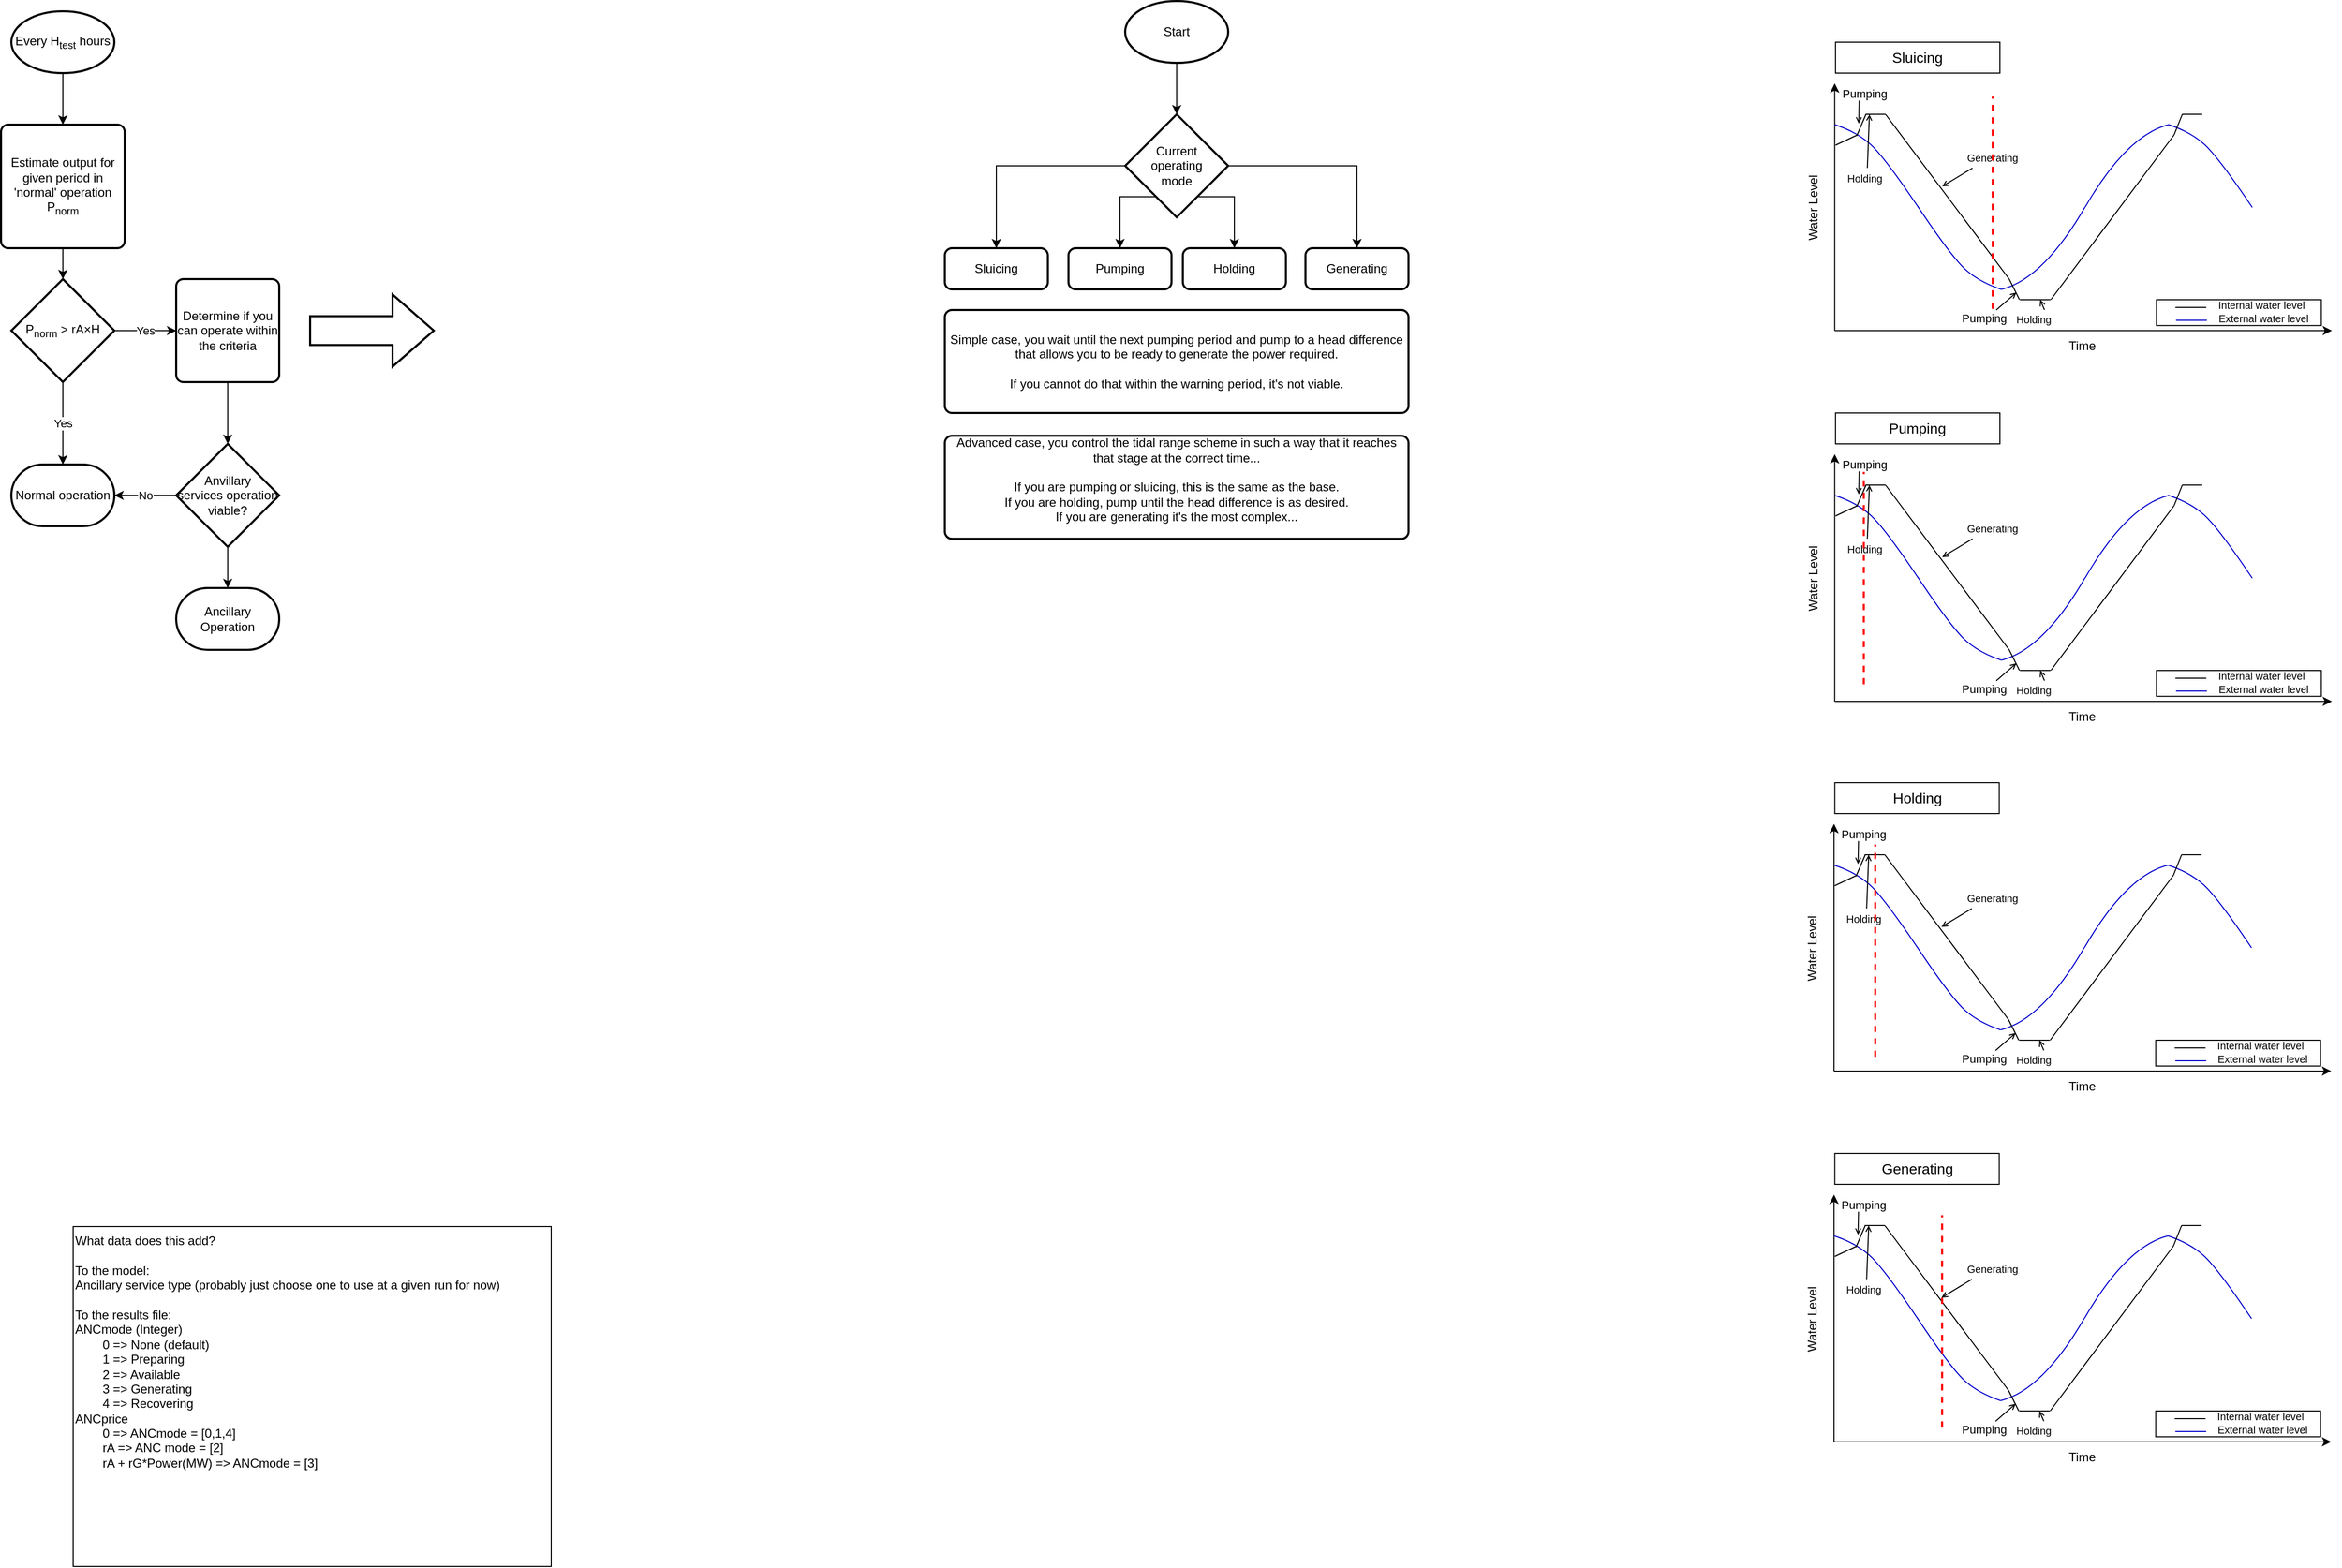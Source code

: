 <mxfile version="15.9.1" type="device"><diagram id="C5RBs43oDa-KdzZeNtuy" name="Page-1"><mxGraphModel dx="632" dy="328" grid="1" gridSize="10" guides="1" tooltips="1" connect="1" arrows="1" fold="1" page="1" pageScale="1" pageWidth="827" pageHeight="1169" math="0" shadow="0"><root><mxCell id="WIyWlLk6GJQsqaUBKTNV-0"/><mxCell id="WIyWlLk6GJQsqaUBKTNV-1" parent="WIyWlLk6GJQsqaUBKTNV-0"/><mxCell id="j1c3JG7DNNWvstoh7G47-3" style="edgeStyle=orthogonalEdgeStyle;rounded=0;orthogonalLoop=1;jettySize=auto;html=1;entryX=0.5;entryY=0;entryDx=0;entryDy=0;" edge="1" parent="WIyWlLk6GJQsqaUBKTNV-1" source="j1c3JG7DNNWvstoh7G47-1" target="j1c3JG7DNNWvstoh7G47-2"><mxGeometry relative="1" as="geometry"/></mxCell><mxCell id="j1c3JG7DNNWvstoh7G47-1" value="Every H&lt;sub&gt;test&lt;/sub&gt; hours" style="strokeWidth=2;html=1;shape=mxgraph.flowchart.start_1;whiteSpace=wrap;" vertex="1" parent="WIyWlLk6GJQsqaUBKTNV-1"><mxGeometry x="110" y="50" width="100" height="60" as="geometry"/></mxCell><mxCell id="j1c3JG7DNNWvstoh7G47-11" value="" style="edgeStyle=orthogonalEdgeStyle;rounded=0;orthogonalLoop=1;jettySize=auto;html=1;" edge="1" parent="WIyWlLk6GJQsqaUBKTNV-1" source="j1c3JG7DNNWvstoh7G47-2" target="j1c3JG7DNNWvstoh7G47-10"><mxGeometry relative="1" as="geometry"/></mxCell><mxCell id="j1c3JG7DNNWvstoh7G47-2" value="&lt;div&gt;Estimate output for given period in 'normal' operation&lt;/div&gt;&lt;div&gt;P&lt;sub&gt;norm&lt;/sub&gt;&lt;br&gt;&lt;/div&gt;" style="rounded=1;whiteSpace=wrap;html=1;absoluteArcSize=1;arcSize=14;strokeWidth=2;" vertex="1" parent="WIyWlLk6GJQsqaUBKTNV-1"><mxGeometry x="100" y="160" width="120" height="120" as="geometry"/></mxCell><mxCell id="j1c3JG7DNNWvstoh7G47-13" value="&lt;div&gt;Yes&lt;/div&gt;" style="edgeStyle=orthogonalEdgeStyle;rounded=0;orthogonalLoop=1;jettySize=auto;html=1;" edge="1" parent="WIyWlLk6GJQsqaUBKTNV-1" source="j1c3JG7DNNWvstoh7G47-10" target="j1c3JG7DNNWvstoh7G47-12"><mxGeometry relative="1" as="geometry"/></mxCell><mxCell id="j1c3JG7DNNWvstoh7G47-15" value="Yes" style="edgeStyle=orthogonalEdgeStyle;rounded=0;orthogonalLoop=1;jettySize=auto;html=1;entryX=0;entryY=0.5;entryDx=0;entryDy=0;" edge="1" parent="WIyWlLk6GJQsqaUBKTNV-1" source="j1c3JG7DNNWvstoh7G47-10" target="j1c3JG7DNNWvstoh7G47-16"><mxGeometry relative="1" as="geometry"><mxPoint x="280" y="360" as="targetPoint"/></mxGeometry></mxCell><mxCell id="j1c3JG7DNNWvstoh7G47-10" value="P&lt;sub&gt;norm&lt;/sub&gt; &amp;gt; rA×H" style="strokeWidth=2;html=1;shape=mxgraph.flowchart.decision;whiteSpace=wrap;" vertex="1" parent="WIyWlLk6GJQsqaUBKTNV-1"><mxGeometry x="110" y="310" width="100" height="100" as="geometry"/></mxCell><mxCell id="j1c3JG7DNNWvstoh7G47-12" value="Normal operation" style="strokeWidth=2;html=1;shape=mxgraph.flowchart.terminator;whiteSpace=wrap;" vertex="1" parent="WIyWlLk6GJQsqaUBKTNV-1"><mxGeometry x="110" y="490" width="100" height="60" as="geometry"/></mxCell><mxCell id="j1c3JG7DNNWvstoh7G47-18" style="edgeStyle=orthogonalEdgeStyle;rounded=0;orthogonalLoop=1;jettySize=auto;html=1;" edge="1" parent="WIyWlLk6GJQsqaUBKTNV-1" source="j1c3JG7DNNWvstoh7G47-16" target="j1c3JG7DNNWvstoh7G47-17"><mxGeometry relative="1" as="geometry"/></mxCell><mxCell id="j1c3JG7DNNWvstoh7G47-16" value="Determine if you can operate within the criteria" style="rounded=1;whiteSpace=wrap;html=1;absoluteArcSize=1;arcSize=14;strokeWidth=2;" vertex="1" parent="WIyWlLk6GJQsqaUBKTNV-1"><mxGeometry x="270" y="310" width="100" height="100" as="geometry"/></mxCell><mxCell id="j1c3JG7DNNWvstoh7G47-19" value="No" style="edgeStyle=orthogonalEdgeStyle;rounded=0;orthogonalLoop=1;jettySize=auto;html=1;entryX=1;entryY=0.5;entryDx=0;entryDy=0;entryPerimeter=0;" edge="1" parent="WIyWlLk6GJQsqaUBKTNV-1" source="j1c3JG7DNNWvstoh7G47-17" target="j1c3JG7DNNWvstoh7G47-12"><mxGeometry relative="1" as="geometry"/></mxCell><mxCell id="j1c3JG7DNNWvstoh7G47-21" style="edgeStyle=orthogonalEdgeStyle;rounded=0;orthogonalLoop=1;jettySize=auto;html=1;entryX=0.5;entryY=0;entryDx=0;entryDy=0;entryPerimeter=0;" edge="1" parent="WIyWlLk6GJQsqaUBKTNV-1" source="j1c3JG7DNNWvstoh7G47-17" target="j1c3JG7DNNWvstoh7G47-20"><mxGeometry relative="1" as="geometry"/></mxCell><mxCell id="j1c3JG7DNNWvstoh7G47-17" value="&lt;div&gt;Anvillary&lt;/div&gt;&lt;div&gt;services operation&lt;/div&gt;&lt;div&gt;viable?&lt;/div&gt;" style="strokeWidth=2;html=1;shape=mxgraph.flowchart.decision;whiteSpace=wrap;" vertex="1" parent="WIyWlLk6GJQsqaUBKTNV-1"><mxGeometry x="270" y="470" width="100" height="100" as="geometry"/></mxCell><mxCell id="j1c3JG7DNNWvstoh7G47-20" value="Ancillary Operation" style="strokeWidth=2;html=1;shape=mxgraph.flowchart.terminator;whiteSpace=wrap;" vertex="1" parent="WIyWlLk6GJQsqaUBKTNV-1"><mxGeometry x="270" y="610" width="100" height="60" as="geometry"/></mxCell><mxCell id="j1c3JG7DNNWvstoh7G47-23" value="" style="verticalLabelPosition=bottom;verticalAlign=top;html=1;strokeWidth=2;shape=mxgraph.arrows2.arrow;dy=0.6;dx=40;notch=0;rotation=0;" vertex="1" parent="WIyWlLk6GJQsqaUBKTNV-1"><mxGeometry x="400" y="325" width="120" height="70" as="geometry"/></mxCell><mxCell id="j1c3JG7DNNWvstoh7G47-26" style="edgeStyle=orthogonalEdgeStyle;rounded=0;orthogonalLoop=1;jettySize=auto;html=1;entryX=0.5;entryY=0;entryDx=0;entryDy=0;entryPerimeter=0;" edge="1" parent="WIyWlLk6GJQsqaUBKTNV-1" source="j1c3JG7DNNWvstoh7G47-24" target="j1c3JG7DNNWvstoh7G47-25"><mxGeometry relative="1" as="geometry"/></mxCell><mxCell id="j1c3JG7DNNWvstoh7G47-24" value="Start" style="strokeWidth=2;html=1;shape=mxgraph.flowchart.start_1;whiteSpace=wrap;" vertex="1" parent="WIyWlLk6GJQsqaUBKTNV-1"><mxGeometry x="1191" y="40" width="100" height="60" as="geometry"/></mxCell><mxCell id="j1c3JG7DNNWvstoh7G47-31" style="edgeStyle=orthogonalEdgeStyle;rounded=0;orthogonalLoop=1;jettySize=auto;html=1;entryX=0.5;entryY=0;entryDx=0;entryDy=0;" edge="1" parent="WIyWlLk6GJQsqaUBKTNV-1" source="j1c3JG7DNNWvstoh7G47-25" target="j1c3JG7DNNWvstoh7G47-30"><mxGeometry relative="1" as="geometry"/></mxCell><mxCell id="j1c3JG7DNNWvstoh7G47-32" style="edgeStyle=orthogonalEdgeStyle;rounded=0;orthogonalLoop=1;jettySize=auto;html=1;entryX=0.5;entryY=0;entryDx=0;entryDy=0;" edge="1" parent="WIyWlLk6GJQsqaUBKTNV-1" source="j1c3JG7DNNWvstoh7G47-25" target="j1c3JG7DNNWvstoh7G47-28"><mxGeometry relative="1" as="geometry"/></mxCell><mxCell id="j1c3JG7DNNWvstoh7G47-33" style="edgeStyle=orthogonalEdgeStyle;rounded=0;orthogonalLoop=1;jettySize=auto;html=1;exitX=0.297;exitY=0.8;exitDx=0;exitDy=0;exitPerimeter=0;" edge="1" parent="WIyWlLk6GJQsqaUBKTNV-1" source="j1c3JG7DNNWvstoh7G47-25" target="j1c3JG7DNNWvstoh7G47-27"><mxGeometry relative="1" as="geometry"><Array as="points"><mxPoint x="1186" y="230"/></Array></mxGeometry></mxCell><mxCell id="j1c3JG7DNNWvstoh7G47-34" style="edgeStyle=orthogonalEdgeStyle;rounded=0;orthogonalLoop=1;jettySize=auto;html=1;entryX=0.5;entryY=0;entryDx=0;entryDy=0;exitX=0.7;exitY=0.81;exitDx=0;exitDy=0;exitPerimeter=0;" edge="1" parent="WIyWlLk6GJQsqaUBKTNV-1" source="j1c3JG7DNNWvstoh7G47-25" target="j1c3JG7DNNWvstoh7G47-29"><mxGeometry relative="1" as="geometry"><Array as="points"><mxPoint x="1261" y="230"/><mxPoint x="1297" y="230"/></Array></mxGeometry></mxCell><mxCell id="j1c3JG7DNNWvstoh7G47-25" value="&lt;div&gt;Current&lt;/div&gt;&lt;div&gt;operating&lt;/div&gt;&lt;div&gt;mode&lt;/div&gt;" style="strokeWidth=2;html=1;shape=mxgraph.flowchart.decision;whiteSpace=wrap;" vertex="1" parent="WIyWlLk6GJQsqaUBKTNV-1"><mxGeometry x="1191" y="150" width="100" height="100" as="geometry"/></mxCell><mxCell id="j1c3JG7DNNWvstoh7G47-27" value="Pumping" style="rounded=1;whiteSpace=wrap;html=1;absoluteArcSize=1;arcSize=14;strokeWidth=2;" vertex="1" parent="WIyWlLk6GJQsqaUBKTNV-1"><mxGeometry x="1136" y="280" width="100" height="40" as="geometry"/></mxCell><mxCell id="j1c3JG7DNNWvstoh7G47-28" value="Sluicing" style="rounded=1;whiteSpace=wrap;html=1;absoluteArcSize=1;arcSize=14;strokeWidth=2;" vertex="1" parent="WIyWlLk6GJQsqaUBKTNV-1"><mxGeometry x="1016" y="280" width="100" height="40" as="geometry"/></mxCell><mxCell id="j1c3JG7DNNWvstoh7G47-29" value="Holding" style="rounded=1;whiteSpace=wrap;html=1;absoluteArcSize=1;arcSize=14;strokeWidth=2;" vertex="1" parent="WIyWlLk6GJQsqaUBKTNV-1"><mxGeometry x="1247" y="280" width="100" height="40" as="geometry"/></mxCell><mxCell id="j1c3JG7DNNWvstoh7G47-30" value="Generating" style="rounded=1;whiteSpace=wrap;html=1;absoluteArcSize=1;arcSize=14;strokeWidth=2;" vertex="1" parent="WIyWlLk6GJQsqaUBKTNV-1"><mxGeometry x="1366" y="280" width="100" height="40" as="geometry"/></mxCell><mxCell id="j1c3JG7DNNWvstoh7G47-35" value="&lt;div&gt;Simple case, you wait until the next pumping period and pump to a head difference that allows you to be ready to generate the power required.&lt;/div&gt;&lt;div&gt;&lt;br&gt;&lt;/div&gt;&lt;div&gt;If you cannot do that within the warning period, it's not viable.&lt;br&gt;&lt;/div&gt;" style="rounded=1;whiteSpace=wrap;html=1;absoluteArcSize=1;arcSize=14;strokeWidth=2;" vertex="1" parent="WIyWlLk6GJQsqaUBKTNV-1"><mxGeometry x="1016" y="340" width="450" height="100" as="geometry"/></mxCell><mxCell id="j1c3JG7DNNWvstoh7G47-36" value="" style="endArrow=classic;html=1;" edge="1" parent="WIyWlLk6GJQsqaUBKTNV-1"><mxGeometry width="50" height="50" relative="1" as="geometry"><mxPoint x="1879.662" y="360" as="sourcePoint"/><mxPoint x="2362.205" y="360" as="targetPoint"/></mxGeometry></mxCell><mxCell id="j1c3JG7DNNWvstoh7G47-37" value="" style="endArrow=classic;html=1;" edge="1" parent="WIyWlLk6GJQsqaUBKTNV-1"><mxGeometry width="50" height="50" relative="1" as="geometry"><mxPoint x="1879.662" y="360" as="sourcePoint"/><mxPoint x="1879.662" y="120" as="targetPoint"/></mxGeometry></mxCell><mxCell id="j1c3JG7DNNWvstoh7G47-38" value="Time" style="text;html=1;strokeColor=none;fillColor=none;align=center;verticalAlign=middle;whiteSpace=wrap;rounded=0;" vertex="1" parent="WIyWlLk6GJQsqaUBKTNV-1"><mxGeometry x="2093.422" y="365" width="54.141" height="20" as="geometry"/></mxCell><mxCell id="j1c3JG7DNNWvstoh7G47-39" value="" style="endArrow=none;html=1;curved=1;strokeColor=#0000CC;" edge="1" parent="WIyWlLk6GJQsqaUBKTNV-1"><mxGeometry width="50" height="50" relative="1" as="geometry"><mxPoint x="2122.769" y="240" as="sourcePoint"/><mxPoint x="2203.981" y="160" as="targetPoint"/><Array as="points"><mxPoint x="2163.375" y="170"/></Array></mxGeometry></mxCell><mxCell id="j1c3JG7DNNWvstoh7G47-40" value="" style="endArrow=none;html=1;curved=1;strokeColor=#0000CC;" edge="1" parent="WIyWlLk6GJQsqaUBKTNV-1"><mxGeometry width="50" height="50" relative="1" as="geometry"><mxPoint x="2122.619" y="240" as="sourcePoint"/><mxPoint x="2041.407" y="320" as="targetPoint"/><Array as="points"><mxPoint x="2082.013" y="310"/></Array></mxGeometry></mxCell><mxCell id="j1c3JG7DNNWvstoh7G47-41" value="" style="endArrow=none;html=1;curved=1;strokeColor=#0000CC;" edge="1" parent="WIyWlLk6GJQsqaUBKTNV-1"><mxGeometry width="50" height="50" relative="1" as="geometry"><mxPoint x="2041.407" y="320" as="sourcePoint"/><mxPoint x="1960.195" y="239.333" as="targetPoint"/><Array as="points"><mxPoint x="2021.104" y="313.333"/><mxPoint x="1994.033" y="290"/></Array></mxGeometry></mxCell><mxCell id="j1c3JG7DNNWvstoh7G47-42" value="" style="endArrow=none;html=1;curved=1;strokeColor=#0000CC;" edge="1" parent="WIyWlLk6GJQsqaUBKTNV-1"><mxGeometry width="50" height="50" relative="1" as="geometry"><mxPoint x="1879.659" y="160" as="sourcePoint"/><mxPoint x="1960.871" y="240.381" as="targetPoint"/><Array as="points"><mxPoint x="1899.962" y="166.667"/><mxPoint x="1927.033" y="190"/></Array></mxGeometry></mxCell><mxCell id="j1c3JG7DNNWvstoh7G47-43" value="" style="endArrow=none;html=1;curved=1;strokeColor=#0000CC;" edge="1" parent="WIyWlLk6GJQsqaUBKTNV-1"><mxGeometry width="50" height="50" relative="1" as="geometry"><mxPoint x="2203.679" y="160" as="sourcePoint"/><mxPoint x="2284.891" y="240.381" as="targetPoint"/><Array as="points"><mxPoint x="2223.982" y="166.667"/><mxPoint x="2251.053" y="190"/></Array></mxGeometry></mxCell><mxCell id="j1c3JG7DNNWvstoh7G47-53" value="" style="endArrow=none;html=1;labelBackgroundColor=#ffffff;strokeColor=#000000;strokeWidth=1;" edge="1" parent="WIyWlLk6GJQsqaUBKTNV-1"><mxGeometry width="50" height="50" relative="1" as="geometry"><mxPoint x="1880.425" y="180" as="sourcePoint"/><mxPoint x="1901.645" y="170" as="targetPoint"/></mxGeometry></mxCell><mxCell id="j1c3JG7DNNWvstoh7G47-62" value="Holding" style="text;html=1;strokeColor=none;fillColor=none;align=center;verticalAlign=middle;whiteSpace=wrap;rounded=0;labelBackgroundColor=none;fontSize=10;fontColor=#000000;" vertex="1" parent="WIyWlLk6GJQsqaUBKTNV-1"><mxGeometry x="1889.005" y="202.17" width="40" height="20" as="geometry"/></mxCell><mxCell id="j1c3JG7DNNWvstoh7G47-67" value="Holding" style="text;html=1;strokeColor=none;fillColor=none;align=center;verticalAlign=middle;whiteSpace=wrap;rounded=0;labelBackgroundColor=none;fontSize=10;fontColor=#000000;" vertex="1" parent="WIyWlLk6GJQsqaUBKTNV-1"><mxGeometry x="2053.425" y="338.82" width="40" height="20" as="geometry"/></mxCell><mxCell id="j1c3JG7DNNWvstoh7G47-83" value="Water Level" style="text;html=1;strokeColor=none;fillColor=none;align=center;verticalAlign=middle;whiteSpace=wrap;rounded=0;rotation=-90;" vertex="1" parent="WIyWlLk6GJQsqaUBKTNV-1"><mxGeometry x="1777.998" y="230.35" width="162.424" height="20" as="geometry"/></mxCell><mxCell id="j1c3JG7DNNWvstoh7G47-86" value="Sluicing" style="text;strokeColor=#000000;fillColor=none;align=center;verticalAlign=middle;rounded=0;labelBackgroundColor=none;fontSize=14;fontColor=#000000;labelBorderColor=none;spacing=7;whiteSpace=wrap;spacingRight=0;perimeterSpacing=5;" vertex="1" parent="WIyWlLk6GJQsqaUBKTNV-1"><mxGeometry x="1880.425" y="80" width="159.57" height="30" as="geometry"/></mxCell><mxCell id="j1c3JG7DNNWvstoh7G47-95" value="" style="endArrow=none;html=1;" edge="1" parent="WIyWlLk6GJQsqaUBKTNV-1"><mxGeometry width="50" height="50" relative="1" as="geometry"><mxPoint x="1901" y="171" as="sourcePoint"/><mxPoint x="1910" y="150" as="targetPoint"/></mxGeometry></mxCell><mxCell id="j1c3JG7DNNWvstoh7G47-96" value="" style="endArrow=none;html=1;" edge="1" parent="WIyWlLk6GJQsqaUBKTNV-1"><mxGeometry width="50" height="50" relative="1" as="geometry"><mxPoint x="1909.43" y="150" as="sourcePoint"/><mxPoint x="1929" y="150" as="targetPoint"/></mxGeometry></mxCell><mxCell id="j1c3JG7DNNWvstoh7G47-97" value="" style="endArrow=none;html=1;" edge="1" parent="WIyWlLk6GJQsqaUBKTNV-1"><mxGeometry width="50" height="50" relative="1" as="geometry"><mxPoint x="1929" y="150" as="sourcePoint"/><mxPoint x="2049" y="310" as="targetPoint"/></mxGeometry></mxCell><mxCell id="j1c3JG7DNNWvstoh7G47-100" value="" style="endArrow=none;html=1;" edge="1" parent="WIyWlLk6GJQsqaUBKTNV-1"><mxGeometry width="50" height="50" relative="1" as="geometry"><mxPoint x="2049" y="310" as="sourcePoint"/><mxPoint x="2059" y="330" as="targetPoint"/></mxGeometry></mxCell><mxCell id="j1c3JG7DNNWvstoh7G47-101" value="" style="endArrow=none;html=1;" edge="1" parent="WIyWlLk6GJQsqaUBKTNV-1"><mxGeometry width="50" height="50" relative="1" as="geometry"><mxPoint x="2059.43" y="330" as="sourcePoint"/><mxPoint x="2089" y="330" as="targetPoint"/></mxGeometry></mxCell><mxCell id="j1c3JG7DNNWvstoh7G47-102" style="rounded=0;jumpSize=1;orthogonalLoop=1;jettySize=auto;html=1;labelBackgroundColor=#ffffff;startArrow=none;startFill=0;endArrow=open;endFill=0;strokeColor=#000000;strokeWidth=1;fontSize=10;fontColor=#000000;verticalAlign=middle;startSize=3;endSize=4;exitX=0.746;exitY=0.053;exitDx=0;exitDy=0;exitPerimeter=0;" edge="1" parent="WIyWlLk6GJQsqaUBKTNV-1" source="j1c3JG7DNNWvstoh7G47-67"><mxGeometry relative="1" as="geometry"><mxPoint x="2079" y="330" as="targetPoint"/><mxPoint x="2079" y="339" as="sourcePoint"/></mxGeometry></mxCell><mxCell id="j1c3JG7DNNWvstoh7G47-103" value="" style="endArrow=none;html=1;" edge="1" parent="WIyWlLk6GJQsqaUBKTNV-1"><mxGeometry width="50" height="50" relative="1" as="geometry"><mxPoint x="2089.43" y="330" as="sourcePoint"/><mxPoint x="2209" y="170" as="targetPoint"/></mxGeometry></mxCell><mxCell id="j1c3JG7DNNWvstoh7G47-105" value="" style="endArrow=none;html=1;" edge="1" parent="WIyWlLk6GJQsqaUBKTNV-1"><mxGeometry width="50" height="50" relative="1" as="geometry"><mxPoint x="2209" y="170" as="sourcePoint"/><mxPoint x="2217" y="150" as="targetPoint"/></mxGeometry></mxCell><mxCell id="j1c3JG7DNNWvstoh7G47-106" style="rounded=0;jumpSize=1;orthogonalLoop=1;jettySize=auto;html=1;labelBackgroundColor=#ffffff;startArrow=none;startFill=0;endArrow=open;endFill=0;strokeColor=#000000;strokeWidth=1;fontSize=10;fontColor=#000000;verticalAlign=middle;startSize=3;endSize=4;exitX=0.558;exitY=-0.003;exitDx=0;exitDy=0;exitPerimeter=0;" edge="1" parent="WIyWlLk6GJQsqaUBKTNV-1" source="j1c3JG7DNNWvstoh7G47-62"><mxGeometry relative="1" as="geometry"><mxPoint x="1913.365" y="150" as="targetPoint"/><mxPoint x="1904.653" y="182.17" as="sourcePoint"/></mxGeometry></mxCell><mxCell id="j1c3JG7DNNWvstoh7G47-107" value="" style="endArrow=none;html=1;" edge="1" parent="WIyWlLk6GJQsqaUBKTNV-1"><mxGeometry width="50" height="50" relative="1" as="geometry"><mxPoint x="2216.83" y="150" as="sourcePoint"/><mxPoint x="2236.4" y="150" as="targetPoint"/></mxGeometry></mxCell><mxCell id="j1c3JG7DNNWvstoh7G47-108" value="Pumping" style="text;html=1;strokeColor=none;fillColor=none;align=center;verticalAlign=middle;whiteSpace=wrap;rounded=0;labelBackgroundColor=none;fontSize=11;" vertex="1" parent="WIyWlLk6GJQsqaUBKTNV-1"><mxGeometry x="1899" y="120" width="20" height="20" as="geometry"/></mxCell><mxCell id="j1c3JG7DNNWvstoh7G47-109" value="Pumping" style="text;html=1;strokeColor=none;fillColor=none;align=center;verticalAlign=middle;whiteSpace=wrap;rounded=0;labelBackgroundColor=none;fontSize=11;" vertex="1" parent="WIyWlLk6GJQsqaUBKTNV-1"><mxGeometry x="1985.425" y="337.98" width="80" height="20" as="geometry"/></mxCell><mxCell id="j1c3JG7DNNWvstoh7G47-110" style="rounded=0;jumpSize=1;orthogonalLoop=1;jettySize=auto;html=1;labelBackgroundColor=#ffffff;startArrow=none;startFill=0;endArrow=open;endFill=0;strokeColor=#000000;strokeWidth=1;fontSize=10;fontColor=#000000;verticalAlign=middle;startSize=3;endSize=4;exitX=0.638;exitY=0.101;exitDx=0;exitDy=0;exitPerimeter=0;" edge="1" parent="WIyWlLk6GJQsqaUBKTNV-1" source="j1c3JG7DNNWvstoh7G47-109"><mxGeometry relative="1" as="geometry"><mxPoint x="2056" y="323" as="targetPoint"/><mxPoint x="2036.433" y="331.82" as="sourcePoint"/></mxGeometry></mxCell><mxCell id="j1c3JG7DNNWvstoh7G47-111" style="rounded=0;jumpSize=1;orthogonalLoop=1;jettySize=auto;html=1;labelBackgroundColor=#ffffff;startArrow=none;startFill=0;endArrow=open;endFill=0;strokeColor=#000000;strokeWidth=1;fontSize=10;fontColor=#000000;verticalAlign=middle;startSize=3;endSize=4;" edge="1" parent="WIyWlLk6GJQsqaUBKTNV-1"><mxGeometry relative="1" as="geometry"><mxPoint x="1903" y="159" as="targetPoint"/><mxPoint x="1903.42" y="136.64" as="sourcePoint"/></mxGeometry></mxCell><mxCell id="j1c3JG7DNNWvstoh7G47-117" value="Generating" style="text;html=1;strokeColor=none;fillColor=none;align=center;verticalAlign=middle;whiteSpace=wrap;rounded=0;labelBackgroundColor=none;fontSize=10;fontColor=#000000;" vertex="1" parent="WIyWlLk6GJQsqaUBKTNV-1"><mxGeometry x="2013.425" y="182.17" width="40" height="20" as="geometry"/></mxCell><mxCell id="j1c3JG7DNNWvstoh7G47-119" style="rounded=0;jumpSize=1;orthogonalLoop=1;jettySize=auto;html=1;labelBackgroundColor=#ffffff;startArrow=none;startFill=0;endArrow=open;endFill=0;strokeColor=#000000;strokeWidth=1;fontSize=10;fontColor=#000000;verticalAlign=middle;startSize=3;endSize=4;exitX=0;exitY=1;exitDx=0;exitDy=0;" edge="1" parent="WIyWlLk6GJQsqaUBKTNV-1" source="j1c3JG7DNNWvstoh7G47-117"><mxGeometry relative="1" as="geometry"><mxPoint x="1984" y="220" as="targetPoint"/><mxPoint x="1985.425" y="212.11" as="sourcePoint"/></mxGeometry></mxCell><mxCell id="j1c3JG7DNNWvstoh7G47-88" value="" style="rounded=0;whiteSpace=wrap;html=1;labelBackgroundColor=none;fillColor=none;fontSize=10;fontColor=#000000;" vertex="1" parent="WIyWlLk6GJQsqaUBKTNV-1"><mxGeometry x="2191.9" y="330" width="160" height="25.1" as="geometry"/></mxCell><mxCell id="j1c3JG7DNNWvstoh7G47-90" value="Internal water level" style="text;html=1;strokeColor=none;fillColor=none;align=center;verticalAlign=middle;whiteSpace=wrap;rounded=0;labelBackgroundColor=none;fontSize=10;fontColor=#000000;" vertex="1" parent="WIyWlLk6GJQsqaUBKTNV-1"><mxGeometry x="2238.903" y="332.677" width="109.997" height="3.838" as="geometry"/></mxCell><mxCell id="j1c3JG7DNNWvstoh7G47-91" value="" style="endArrow=none;html=1;labelBackgroundColor=#ffffff;strokeColor=#0000CC;strokeWidth=1;fontSize=10;fontColor=#000000;" edge="1" parent="WIyWlLk6GJQsqaUBKTNV-1"><mxGeometry width="50" height="50" relative="1" as="geometry"><mxPoint x="2210.904" y="349.967" as="sourcePoint"/><mxPoint x="2240.903" y="349.967" as="targetPoint"/></mxGeometry></mxCell><mxCell id="j1c3JG7DNNWvstoh7G47-92" value="External water level" style="text;html=1;strokeColor=none;fillColor=none;align=center;verticalAlign=middle;whiteSpace=wrap;rounded=0;labelBackgroundColor=none;fontSize=10;fontColor=#000000;" vertex="1" parent="WIyWlLk6GJQsqaUBKTNV-1"><mxGeometry x="2240.903" y="346.129" width="109.997" height="3.838" as="geometry"/></mxCell><mxCell id="j1c3JG7DNNWvstoh7G47-93" value="" style="endArrow=none;html=1;labelBackgroundColor=#ffffff;strokeColor=#000000;strokeWidth=1;fontSize=10;fontColor=#000000;" edge="1" parent="WIyWlLk6GJQsqaUBKTNV-1"><mxGeometry width="50" height="50" relative="1" as="geometry"><mxPoint x="2210.274" y="337.456" as="sourcePoint"/><mxPoint x="2240.273" y="337.456" as="targetPoint"/></mxGeometry></mxCell><mxCell id="j1c3JG7DNNWvstoh7G47-120" value="" style="endArrow=classic;html=1;" edge="1" parent="WIyWlLk6GJQsqaUBKTNV-1"><mxGeometry width="50" height="50" relative="1" as="geometry"><mxPoint x="1879.662" y="720" as="sourcePoint"/><mxPoint x="2362.205" y="720" as="targetPoint"/></mxGeometry></mxCell><mxCell id="j1c3JG7DNNWvstoh7G47-121" value="" style="endArrow=classic;html=1;" edge="1" parent="WIyWlLk6GJQsqaUBKTNV-1"><mxGeometry width="50" height="50" relative="1" as="geometry"><mxPoint x="1879.662" y="720" as="sourcePoint"/><mxPoint x="1879.662" y="480" as="targetPoint"/></mxGeometry></mxCell><mxCell id="j1c3JG7DNNWvstoh7G47-122" value="Time" style="text;html=1;strokeColor=none;fillColor=none;align=center;verticalAlign=middle;whiteSpace=wrap;rounded=0;" vertex="1" parent="WIyWlLk6GJQsqaUBKTNV-1"><mxGeometry x="2093.422" y="725" width="54.141" height="20" as="geometry"/></mxCell><mxCell id="j1c3JG7DNNWvstoh7G47-123" value="" style="endArrow=none;html=1;curved=1;strokeColor=#0000CC;" edge="1" parent="WIyWlLk6GJQsqaUBKTNV-1"><mxGeometry width="50" height="50" relative="1" as="geometry"><mxPoint x="2122.769" y="600" as="sourcePoint"/><mxPoint x="2203.981" y="520" as="targetPoint"/><Array as="points"><mxPoint x="2163.375" y="530"/></Array></mxGeometry></mxCell><mxCell id="j1c3JG7DNNWvstoh7G47-124" value="" style="endArrow=none;html=1;curved=1;strokeColor=#0000CC;" edge="1" parent="WIyWlLk6GJQsqaUBKTNV-1"><mxGeometry width="50" height="50" relative="1" as="geometry"><mxPoint x="2122.619" y="600" as="sourcePoint"/><mxPoint x="2041.407" y="680" as="targetPoint"/><Array as="points"><mxPoint x="2082.013" y="670"/></Array></mxGeometry></mxCell><mxCell id="j1c3JG7DNNWvstoh7G47-125" value="" style="endArrow=none;html=1;curved=1;strokeColor=#0000CC;" edge="1" parent="WIyWlLk6GJQsqaUBKTNV-1"><mxGeometry width="50" height="50" relative="1" as="geometry"><mxPoint x="2041.407" y="680" as="sourcePoint"/><mxPoint x="1960.195" y="599.333" as="targetPoint"/><Array as="points"><mxPoint x="2021.104" y="673.333"/><mxPoint x="1994.033" y="650"/></Array></mxGeometry></mxCell><mxCell id="j1c3JG7DNNWvstoh7G47-126" value="" style="endArrow=none;html=1;curved=1;strokeColor=#0000CC;" edge="1" parent="WIyWlLk6GJQsqaUBKTNV-1"><mxGeometry width="50" height="50" relative="1" as="geometry"><mxPoint x="1879.659" y="520" as="sourcePoint"/><mxPoint x="1960.871" y="600.381" as="targetPoint"/><Array as="points"><mxPoint x="1899.962" y="526.667"/><mxPoint x="1927.033" y="550"/></Array></mxGeometry></mxCell><mxCell id="j1c3JG7DNNWvstoh7G47-127" value="" style="endArrow=none;html=1;curved=1;strokeColor=#0000CC;" edge="1" parent="WIyWlLk6GJQsqaUBKTNV-1"><mxGeometry width="50" height="50" relative="1" as="geometry"><mxPoint x="2203.679" y="520" as="sourcePoint"/><mxPoint x="2284.891" y="600.381" as="targetPoint"/><Array as="points"><mxPoint x="2223.982" y="526.667"/><mxPoint x="2251.053" y="550"/></Array></mxGeometry></mxCell><mxCell id="j1c3JG7DNNWvstoh7G47-128" value="" style="endArrow=none;html=1;labelBackgroundColor=#ffffff;strokeColor=#000000;strokeWidth=1;" edge="1" parent="WIyWlLk6GJQsqaUBKTNV-1"><mxGeometry width="50" height="50" relative="1" as="geometry"><mxPoint x="1880.425" y="540" as="sourcePoint"/><mxPoint x="1901.645" y="530" as="targetPoint"/></mxGeometry></mxCell><mxCell id="j1c3JG7DNNWvstoh7G47-129" value="Holding" style="text;html=1;strokeColor=none;fillColor=none;align=center;verticalAlign=middle;whiteSpace=wrap;rounded=0;labelBackgroundColor=none;fontSize=10;fontColor=#000000;" vertex="1" parent="WIyWlLk6GJQsqaUBKTNV-1"><mxGeometry x="1889.005" y="562.17" width="40" height="20" as="geometry"/></mxCell><mxCell id="j1c3JG7DNNWvstoh7G47-130" value="Holding" style="text;html=1;strokeColor=none;fillColor=none;align=center;verticalAlign=middle;whiteSpace=wrap;rounded=0;labelBackgroundColor=none;fontSize=10;fontColor=#000000;" vertex="1" parent="WIyWlLk6GJQsqaUBKTNV-1"><mxGeometry x="2053.425" y="698.82" width="40" height="20" as="geometry"/></mxCell><mxCell id="j1c3JG7DNNWvstoh7G47-131" value="Water Level" style="text;html=1;strokeColor=none;fillColor=none;align=center;verticalAlign=middle;whiteSpace=wrap;rounded=0;rotation=-90;" vertex="1" parent="WIyWlLk6GJQsqaUBKTNV-1"><mxGeometry x="1777.998" y="590.35" width="162.424" height="20" as="geometry"/></mxCell><mxCell id="j1c3JG7DNNWvstoh7G47-132" value="Pumping" style="text;strokeColor=#000000;fillColor=none;align=center;verticalAlign=middle;rounded=0;labelBackgroundColor=none;fontSize=14;fontColor=#000000;labelBorderColor=none;spacing=7;whiteSpace=wrap;spacingRight=0;perimeterSpacing=5;" vertex="1" parent="WIyWlLk6GJQsqaUBKTNV-1"><mxGeometry x="1880.425" y="440" width="159.57" height="30" as="geometry"/></mxCell><mxCell id="j1c3JG7DNNWvstoh7G47-133" value="" style="endArrow=none;html=1;" edge="1" parent="WIyWlLk6GJQsqaUBKTNV-1"><mxGeometry width="50" height="50" relative="1" as="geometry"><mxPoint x="1901" y="531" as="sourcePoint"/><mxPoint x="1910" y="510" as="targetPoint"/></mxGeometry></mxCell><mxCell id="j1c3JG7DNNWvstoh7G47-134" value="" style="endArrow=none;html=1;" edge="1" parent="WIyWlLk6GJQsqaUBKTNV-1"><mxGeometry width="50" height="50" relative="1" as="geometry"><mxPoint x="1909.43" y="510" as="sourcePoint"/><mxPoint x="1929" y="510" as="targetPoint"/></mxGeometry></mxCell><mxCell id="j1c3JG7DNNWvstoh7G47-135" value="" style="endArrow=none;html=1;" edge="1" parent="WIyWlLk6GJQsqaUBKTNV-1"><mxGeometry width="50" height="50" relative="1" as="geometry"><mxPoint x="1929" y="510" as="sourcePoint"/><mxPoint x="2049" y="670" as="targetPoint"/></mxGeometry></mxCell><mxCell id="j1c3JG7DNNWvstoh7G47-136" value="" style="endArrow=none;html=1;" edge="1" parent="WIyWlLk6GJQsqaUBKTNV-1"><mxGeometry width="50" height="50" relative="1" as="geometry"><mxPoint x="2049" y="670" as="sourcePoint"/><mxPoint x="2059" y="690" as="targetPoint"/></mxGeometry></mxCell><mxCell id="j1c3JG7DNNWvstoh7G47-137" value="" style="endArrow=none;html=1;" edge="1" parent="WIyWlLk6GJQsqaUBKTNV-1"><mxGeometry width="50" height="50" relative="1" as="geometry"><mxPoint x="2059.43" y="690" as="sourcePoint"/><mxPoint x="2089" y="690" as="targetPoint"/></mxGeometry></mxCell><mxCell id="j1c3JG7DNNWvstoh7G47-138" style="rounded=0;jumpSize=1;orthogonalLoop=1;jettySize=auto;html=1;labelBackgroundColor=#ffffff;startArrow=none;startFill=0;endArrow=open;endFill=0;strokeColor=#000000;strokeWidth=1;fontSize=10;fontColor=#000000;verticalAlign=middle;startSize=3;endSize=4;exitX=0.746;exitY=0.053;exitDx=0;exitDy=0;exitPerimeter=0;" edge="1" parent="WIyWlLk6GJQsqaUBKTNV-1" source="j1c3JG7DNNWvstoh7G47-130"><mxGeometry relative="1" as="geometry"><mxPoint x="2079" y="690" as="targetPoint"/><mxPoint x="2079" y="699" as="sourcePoint"/></mxGeometry></mxCell><mxCell id="j1c3JG7DNNWvstoh7G47-139" value="" style="endArrow=none;html=1;" edge="1" parent="WIyWlLk6GJQsqaUBKTNV-1"><mxGeometry width="50" height="50" relative="1" as="geometry"><mxPoint x="2089.43" y="690" as="sourcePoint"/><mxPoint x="2209" y="530" as="targetPoint"/></mxGeometry></mxCell><mxCell id="j1c3JG7DNNWvstoh7G47-140" value="" style="endArrow=none;html=1;" edge="1" parent="WIyWlLk6GJQsqaUBKTNV-1"><mxGeometry width="50" height="50" relative="1" as="geometry"><mxPoint x="2209" y="530" as="sourcePoint"/><mxPoint x="2217" y="510" as="targetPoint"/></mxGeometry></mxCell><mxCell id="j1c3JG7DNNWvstoh7G47-141" style="rounded=0;jumpSize=1;orthogonalLoop=1;jettySize=auto;html=1;labelBackgroundColor=#ffffff;startArrow=none;startFill=0;endArrow=open;endFill=0;strokeColor=#000000;strokeWidth=1;fontSize=10;fontColor=#000000;verticalAlign=middle;startSize=3;endSize=4;exitX=0.558;exitY=-0.003;exitDx=0;exitDy=0;exitPerimeter=0;" edge="1" parent="WIyWlLk6GJQsqaUBKTNV-1" source="j1c3JG7DNNWvstoh7G47-129"><mxGeometry relative="1" as="geometry"><mxPoint x="1913.365" y="510" as="targetPoint"/><mxPoint x="1904.653" y="542.17" as="sourcePoint"/></mxGeometry></mxCell><mxCell id="j1c3JG7DNNWvstoh7G47-142" value="" style="endArrow=none;html=1;" edge="1" parent="WIyWlLk6GJQsqaUBKTNV-1"><mxGeometry width="50" height="50" relative="1" as="geometry"><mxPoint x="2216.83" y="510" as="sourcePoint"/><mxPoint x="2236.4" y="510" as="targetPoint"/></mxGeometry></mxCell><mxCell id="j1c3JG7DNNWvstoh7G47-143" value="Pumping" style="text;html=1;strokeColor=none;fillColor=none;align=center;verticalAlign=middle;whiteSpace=wrap;rounded=0;labelBackgroundColor=none;fontSize=11;" vertex="1" parent="WIyWlLk6GJQsqaUBKTNV-1"><mxGeometry x="1899" y="480" width="20" height="20" as="geometry"/></mxCell><mxCell id="j1c3JG7DNNWvstoh7G47-144" value="Pumping" style="text;html=1;strokeColor=none;fillColor=none;align=center;verticalAlign=middle;whiteSpace=wrap;rounded=0;labelBackgroundColor=none;fontSize=11;" vertex="1" parent="WIyWlLk6GJQsqaUBKTNV-1"><mxGeometry x="1985.425" y="697.98" width="80" height="20" as="geometry"/></mxCell><mxCell id="j1c3JG7DNNWvstoh7G47-145" style="rounded=0;jumpSize=1;orthogonalLoop=1;jettySize=auto;html=1;labelBackgroundColor=#ffffff;startArrow=none;startFill=0;endArrow=open;endFill=0;strokeColor=#000000;strokeWidth=1;fontSize=10;fontColor=#000000;verticalAlign=middle;startSize=3;endSize=4;exitX=0.638;exitY=0.101;exitDx=0;exitDy=0;exitPerimeter=0;" edge="1" parent="WIyWlLk6GJQsqaUBKTNV-1" source="j1c3JG7DNNWvstoh7G47-144"><mxGeometry relative="1" as="geometry"><mxPoint x="2056" y="683" as="targetPoint"/><mxPoint x="2036.433" y="691.82" as="sourcePoint"/></mxGeometry></mxCell><mxCell id="j1c3JG7DNNWvstoh7G47-146" style="rounded=0;jumpSize=1;orthogonalLoop=1;jettySize=auto;html=1;labelBackgroundColor=#ffffff;startArrow=none;startFill=0;endArrow=open;endFill=0;strokeColor=#000000;strokeWidth=1;fontSize=10;fontColor=#000000;verticalAlign=middle;startSize=3;endSize=4;" edge="1" parent="WIyWlLk6GJQsqaUBKTNV-1"><mxGeometry relative="1" as="geometry"><mxPoint x="1903" y="519" as="targetPoint"/><mxPoint x="1903.42" y="496.64" as="sourcePoint"/></mxGeometry></mxCell><mxCell id="j1c3JG7DNNWvstoh7G47-147" value="Generating" style="text;html=1;strokeColor=none;fillColor=none;align=center;verticalAlign=middle;whiteSpace=wrap;rounded=0;labelBackgroundColor=none;fontSize=10;fontColor=#000000;" vertex="1" parent="WIyWlLk6GJQsqaUBKTNV-1"><mxGeometry x="2013.425" y="542.17" width="40" height="20" as="geometry"/></mxCell><mxCell id="j1c3JG7DNNWvstoh7G47-148" style="rounded=0;jumpSize=1;orthogonalLoop=1;jettySize=auto;html=1;labelBackgroundColor=#ffffff;startArrow=none;startFill=0;endArrow=open;endFill=0;strokeColor=#000000;strokeWidth=1;fontSize=10;fontColor=#000000;verticalAlign=middle;startSize=3;endSize=4;exitX=0;exitY=1;exitDx=0;exitDy=0;" edge="1" parent="WIyWlLk6GJQsqaUBKTNV-1" source="j1c3JG7DNNWvstoh7G47-147"><mxGeometry relative="1" as="geometry"><mxPoint x="1984" y="580" as="targetPoint"/><mxPoint x="1985.425" y="572.11" as="sourcePoint"/></mxGeometry></mxCell><mxCell id="j1c3JG7DNNWvstoh7G47-149" value="" style="rounded=0;whiteSpace=wrap;html=1;labelBackgroundColor=none;fillColor=none;fontSize=10;fontColor=#000000;" vertex="1" parent="WIyWlLk6GJQsqaUBKTNV-1"><mxGeometry x="2191.9" y="690" width="160" height="25.1" as="geometry"/></mxCell><mxCell id="j1c3JG7DNNWvstoh7G47-150" value="Internal water level" style="text;html=1;strokeColor=none;fillColor=none;align=center;verticalAlign=middle;whiteSpace=wrap;rounded=0;labelBackgroundColor=none;fontSize=10;fontColor=#000000;" vertex="1" parent="WIyWlLk6GJQsqaUBKTNV-1"><mxGeometry x="2238.903" y="692.677" width="109.997" height="3.838" as="geometry"/></mxCell><mxCell id="j1c3JG7DNNWvstoh7G47-151" value="" style="endArrow=none;html=1;labelBackgroundColor=#ffffff;strokeColor=#0000CC;strokeWidth=1;fontSize=10;fontColor=#000000;" edge="1" parent="WIyWlLk6GJQsqaUBKTNV-1"><mxGeometry width="50" height="50" relative="1" as="geometry"><mxPoint x="2210.904" y="709.967" as="sourcePoint"/><mxPoint x="2240.903" y="709.967" as="targetPoint"/></mxGeometry></mxCell><mxCell id="j1c3JG7DNNWvstoh7G47-152" value="External water level" style="text;html=1;strokeColor=none;fillColor=none;align=center;verticalAlign=middle;whiteSpace=wrap;rounded=0;labelBackgroundColor=none;fontSize=10;fontColor=#000000;" vertex="1" parent="WIyWlLk6GJQsqaUBKTNV-1"><mxGeometry x="2240.903" y="706.129" width="109.997" height="3.838" as="geometry"/></mxCell><mxCell id="j1c3JG7DNNWvstoh7G47-153" value="" style="endArrow=none;html=1;labelBackgroundColor=#ffffff;strokeColor=#000000;strokeWidth=1;fontSize=10;fontColor=#000000;" edge="1" parent="WIyWlLk6GJQsqaUBKTNV-1"><mxGeometry width="50" height="50" relative="1" as="geometry"><mxPoint x="2210.274" y="697.456" as="sourcePoint"/><mxPoint x="2240.273" y="697.456" as="targetPoint"/></mxGeometry></mxCell><mxCell id="j1c3JG7DNNWvstoh7G47-154" value="" style="endArrow=classic;html=1;" edge="1" parent="WIyWlLk6GJQsqaUBKTNV-1"><mxGeometry width="50" height="50" relative="1" as="geometry"><mxPoint x="1878.982" y="1079" as="sourcePoint"/><mxPoint x="2361.525" y="1079" as="targetPoint"/></mxGeometry></mxCell><mxCell id="j1c3JG7DNNWvstoh7G47-155" value="" style="endArrow=classic;html=1;" edge="1" parent="WIyWlLk6GJQsqaUBKTNV-1"><mxGeometry width="50" height="50" relative="1" as="geometry"><mxPoint x="1878.982" y="1079" as="sourcePoint"/><mxPoint x="1878.982" y="839" as="targetPoint"/></mxGeometry></mxCell><mxCell id="j1c3JG7DNNWvstoh7G47-156" value="Time" style="text;html=1;strokeColor=none;fillColor=none;align=center;verticalAlign=middle;whiteSpace=wrap;rounded=0;" vertex="1" parent="WIyWlLk6GJQsqaUBKTNV-1"><mxGeometry x="2092.742" y="1084" width="54.141" height="20" as="geometry"/></mxCell><mxCell id="j1c3JG7DNNWvstoh7G47-157" value="" style="endArrow=none;html=1;curved=1;strokeColor=#0000CC;" edge="1" parent="WIyWlLk6GJQsqaUBKTNV-1"><mxGeometry width="50" height="50" relative="1" as="geometry"><mxPoint x="2122.089" y="959" as="sourcePoint"/><mxPoint x="2203.301" y="879" as="targetPoint"/><Array as="points"><mxPoint x="2162.695" y="889"/></Array></mxGeometry></mxCell><mxCell id="j1c3JG7DNNWvstoh7G47-158" value="" style="endArrow=none;html=1;curved=1;strokeColor=#0000CC;" edge="1" parent="WIyWlLk6GJQsqaUBKTNV-1"><mxGeometry width="50" height="50" relative="1" as="geometry"><mxPoint x="2121.939" y="959" as="sourcePoint"/><mxPoint x="2040.727" y="1039" as="targetPoint"/><Array as="points"><mxPoint x="2081.333" y="1029"/></Array></mxGeometry></mxCell><mxCell id="j1c3JG7DNNWvstoh7G47-159" value="" style="endArrow=none;html=1;curved=1;strokeColor=#0000CC;" edge="1" parent="WIyWlLk6GJQsqaUBKTNV-1"><mxGeometry width="50" height="50" relative="1" as="geometry"><mxPoint x="2040.727" y="1039" as="sourcePoint"/><mxPoint x="1959.515" y="958.333" as="targetPoint"/><Array as="points"><mxPoint x="2020.424" y="1032.333"/><mxPoint x="1993.353" y="1009"/></Array></mxGeometry></mxCell><mxCell id="j1c3JG7DNNWvstoh7G47-160" value="" style="endArrow=none;html=1;curved=1;strokeColor=#0000CC;" edge="1" parent="WIyWlLk6GJQsqaUBKTNV-1"><mxGeometry width="50" height="50" relative="1" as="geometry"><mxPoint x="1878.979" y="879" as="sourcePoint"/><mxPoint x="1960.191" y="959.381" as="targetPoint"/><Array as="points"><mxPoint x="1899.282" y="885.667"/><mxPoint x="1926.353" y="909"/></Array></mxGeometry></mxCell><mxCell id="j1c3JG7DNNWvstoh7G47-161" value="" style="endArrow=none;html=1;curved=1;strokeColor=#0000CC;" edge="1" parent="WIyWlLk6GJQsqaUBKTNV-1"><mxGeometry width="50" height="50" relative="1" as="geometry"><mxPoint x="2202.999" y="879" as="sourcePoint"/><mxPoint x="2284.211" y="959.381" as="targetPoint"/><Array as="points"><mxPoint x="2223.302" y="885.667"/><mxPoint x="2250.373" y="909"/></Array></mxGeometry></mxCell><mxCell id="j1c3JG7DNNWvstoh7G47-162" value="" style="endArrow=none;html=1;labelBackgroundColor=#ffffff;strokeColor=#000000;strokeWidth=1;" edge="1" parent="WIyWlLk6GJQsqaUBKTNV-1"><mxGeometry width="50" height="50" relative="1" as="geometry"><mxPoint x="1879.745" y="899" as="sourcePoint"/><mxPoint x="1900.965" y="889" as="targetPoint"/></mxGeometry></mxCell><mxCell id="j1c3JG7DNNWvstoh7G47-163" value="Holding" style="text;html=1;strokeColor=none;fillColor=none;align=center;verticalAlign=middle;whiteSpace=wrap;rounded=0;labelBackgroundColor=none;fontSize=10;fontColor=#000000;" vertex="1" parent="WIyWlLk6GJQsqaUBKTNV-1"><mxGeometry x="1888.325" y="921.17" width="40" height="20" as="geometry"/></mxCell><mxCell id="j1c3JG7DNNWvstoh7G47-164" value="Holding" style="text;html=1;strokeColor=none;fillColor=none;align=center;verticalAlign=middle;whiteSpace=wrap;rounded=0;labelBackgroundColor=none;fontSize=10;fontColor=#000000;" vertex="1" parent="WIyWlLk6GJQsqaUBKTNV-1"><mxGeometry x="2052.745" y="1057.82" width="40" height="20" as="geometry"/></mxCell><mxCell id="j1c3JG7DNNWvstoh7G47-165" value="Water Level" style="text;html=1;strokeColor=none;fillColor=none;align=center;verticalAlign=middle;whiteSpace=wrap;rounded=0;rotation=-90;" vertex="1" parent="WIyWlLk6GJQsqaUBKTNV-1"><mxGeometry x="1777.318" y="949.35" width="162.424" height="20" as="geometry"/></mxCell><mxCell id="j1c3JG7DNNWvstoh7G47-166" value="Holding" style="text;strokeColor=#000000;fillColor=none;align=center;verticalAlign=middle;rounded=0;labelBackgroundColor=none;fontSize=14;fontColor=#000000;labelBorderColor=none;spacing=7;whiteSpace=wrap;spacingRight=0;perimeterSpacing=5;" vertex="1" parent="WIyWlLk6GJQsqaUBKTNV-1"><mxGeometry x="1879.745" y="799" width="159.57" height="30" as="geometry"/></mxCell><mxCell id="j1c3JG7DNNWvstoh7G47-167" value="" style="endArrow=none;html=1;" edge="1" parent="WIyWlLk6GJQsqaUBKTNV-1"><mxGeometry width="50" height="50" relative="1" as="geometry"><mxPoint x="1900.32" y="890" as="sourcePoint"/><mxPoint x="1909.32" y="869" as="targetPoint"/></mxGeometry></mxCell><mxCell id="j1c3JG7DNNWvstoh7G47-168" value="" style="endArrow=none;html=1;" edge="1" parent="WIyWlLk6GJQsqaUBKTNV-1"><mxGeometry width="50" height="50" relative="1" as="geometry"><mxPoint x="1908.75" y="869" as="sourcePoint"/><mxPoint x="1928.32" y="869" as="targetPoint"/></mxGeometry></mxCell><mxCell id="j1c3JG7DNNWvstoh7G47-169" value="" style="endArrow=none;html=1;" edge="1" parent="WIyWlLk6GJQsqaUBKTNV-1"><mxGeometry width="50" height="50" relative="1" as="geometry"><mxPoint x="1928.32" y="869" as="sourcePoint"/><mxPoint x="2048.32" y="1029" as="targetPoint"/></mxGeometry></mxCell><mxCell id="j1c3JG7DNNWvstoh7G47-170" value="" style="endArrow=none;html=1;" edge="1" parent="WIyWlLk6GJQsqaUBKTNV-1"><mxGeometry width="50" height="50" relative="1" as="geometry"><mxPoint x="2048.32" y="1029" as="sourcePoint"/><mxPoint x="2058.32" y="1049" as="targetPoint"/></mxGeometry></mxCell><mxCell id="j1c3JG7DNNWvstoh7G47-171" value="" style="endArrow=none;html=1;" edge="1" parent="WIyWlLk6GJQsqaUBKTNV-1"><mxGeometry width="50" height="50" relative="1" as="geometry"><mxPoint x="2058.75" y="1049" as="sourcePoint"/><mxPoint x="2088.32" y="1049" as="targetPoint"/></mxGeometry></mxCell><mxCell id="j1c3JG7DNNWvstoh7G47-172" style="rounded=0;jumpSize=1;orthogonalLoop=1;jettySize=auto;html=1;labelBackgroundColor=#ffffff;startArrow=none;startFill=0;endArrow=open;endFill=0;strokeColor=#000000;strokeWidth=1;fontSize=10;fontColor=#000000;verticalAlign=middle;startSize=3;endSize=4;exitX=0.746;exitY=0.053;exitDx=0;exitDy=0;exitPerimeter=0;" edge="1" parent="WIyWlLk6GJQsqaUBKTNV-1" source="j1c3JG7DNNWvstoh7G47-164"><mxGeometry relative="1" as="geometry"><mxPoint x="2078.32" y="1049" as="targetPoint"/><mxPoint x="2078.32" y="1058" as="sourcePoint"/></mxGeometry></mxCell><mxCell id="j1c3JG7DNNWvstoh7G47-173" value="" style="endArrow=none;html=1;" edge="1" parent="WIyWlLk6GJQsqaUBKTNV-1"><mxGeometry width="50" height="50" relative="1" as="geometry"><mxPoint x="2088.75" y="1049" as="sourcePoint"/><mxPoint x="2208.32" y="889" as="targetPoint"/></mxGeometry></mxCell><mxCell id="j1c3JG7DNNWvstoh7G47-174" value="" style="endArrow=none;html=1;" edge="1" parent="WIyWlLk6GJQsqaUBKTNV-1"><mxGeometry width="50" height="50" relative="1" as="geometry"><mxPoint x="2208.32" y="889" as="sourcePoint"/><mxPoint x="2216.32" y="869" as="targetPoint"/></mxGeometry></mxCell><mxCell id="j1c3JG7DNNWvstoh7G47-175" style="rounded=0;jumpSize=1;orthogonalLoop=1;jettySize=auto;html=1;labelBackgroundColor=#ffffff;startArrow=none;startFill=0;endArrow=open;endFill=0;strokeColor=#000000;strokeWidth=1;fontSize=10;fontColor=#000000;verticalAlign=middle;startSize=3;endSize=4;exitX=0.558;exitY=-0.003;exitDx=0;exitDy=0;exitPerimeter=0;" edge="1" parent="WIyWlLk6GJQsqaUBKTNV-1" source="j1c3JG7DNNWvstoh7G47-163"><mxGeometry relative="1" as="geometry"><mxPoint x="1912.685" y="869" as="targetPoint"/><mxPoint x="1903.973" y="901.17" as="sourcePoint"/></mxGeometry></mxCell><mxCell id="j1c3JG7DNNWvstoh7G47-176" value="" style="endArrow=none;html=1;" edge="1" parent="WIyWlLk6GJQsqaUBKTNV-1"><mxGeometry width="50" height="50" relative="1" as="geometry"><mxPoint x="2216.15" y="869" as="sourcePoint"/><mxPoint x="2235.72" y="869" as="targetPoint"/></mxGeometry></mxCell><mxCell id="j1c3JG7DNNWvstoh7G47-177" value="Pumping" style="text;html=1;strokeColor=none;fillColor=none;align=center;verticalAlign=middle;whiteSpace=wrap;rounded=0;labelBackgroundColor=none;fontSize=11;" vertex="1" parent="WIyWlLk6GJQsqaUBKTNV-1"><mxGeometry x="1898.32" y="839" width="20" height="20" as="geometry"/></mxCell><mxCell id="j1c3JG7DNNWvstoh7G47-178" value="Pumping" style="text;html=1;strokeColor=none;fillColor=none;align=center;verticalAlign=middle;whiteSpace=wrap;rounded=0;labelBackgroundColor=none;fontSize=11;" vertex="1" parent="WIyWlLk6GJQsqaUBKTNV-1"><mxGeometry x="1984.745" y="1056.98" width="80" height="20" as="geometry"/></mxCell><mxCell id="j1c3JG7DNNWvstoh7G47-179" style="rounded=0;jumpSize=1;orthogonalLoop=1;jettySize=auto;html=1;labelBackgroundColor=#ffffff;startArrow=none;startFill=0;endArrow=open;endFill=0;strokeColor=#000000;strokeWidth=1;fontSize=10;fontColor=#000000;verticalAlign=middle;startSize=3;endSize=4;exitX=0.638;exitY=0.101;exitDx=0;exitDy=0;exitPerimeter=0;" edge="1" parent="WIyWlLk6GJQsqaUBKTNV-1" source="j1c3JG7DNNWvstoh7G47-178"><mxGeometry relative="1" as="geometry"><mxPoint x="2055.32" y="1042" as="targetPoint"/><mxPoint x="2035.753" y="1050.82" as="sourcePoint"/></mxGeometry></mxCell><mxCell id="j1c3JG7DNNWvstoh7G47-180" style="rounded=0;jumpSize=1;orthogonalLoop=1;jettySize=auto;html=1;labelBackgroundColor=#ffffff;startArrow=none;startFill=0;endArrow=open;endFill=0;strokeColor=#000000;strokeWidth=1;fontSize=10;fontColor=#000000;verticalAlign=middle;startSize=3;endSize=4;" edge="1" parent="WIyWlLk6GJQsqaUBKTNV-1"><mxGeometry relative="1" as="geometry"><mxPoint x="1902.32" y="878" as="targetPoint"/><mxPoint x="1902.74" y="855.64" as="sourcePoint"/></mxGeometry></mxCell><mxCell id="j1c3JG7DNNWvstoh7G47-181" value="Generating" style="text;html=1;strokeColor=none;fillColor=none;align=center;verticalAlign=middle;whiteSpace=wrap;rounded=0;labelBackgroundColor=none;fontSize=10;fontColor=#000000;" vertex="1" parent="WIyWlLk6GJQsqaUBKTNV-1"><mxGeometry x="2012.745" y="901.17" width="40" height="20" as="geometry"/></mxCell><mxCell id="j1c3JG7DNNWvstoh7G47-182" style="rounded=0;jumpSize=1;orthogonalLoop=1;jettySize=auto;html=1;labelBackgroundColor=#ffffff;startArrow=none;startFill=0;endArrow=open;endFill=0;strokeColor=#000000;strokeWidth=1;fontSize=10;fontColor=#000000;verticalAlign=middle;startSize=3;endSize=4;exitX=0;exitY=1;exitDx=0;exitDy=0;" edge="1" parent="WIyWlLk6GJQsqaUBKTNV-1" source="j1c3JG7DNNWvstoh7G47-181"><mxGeometry relative="1" as="geometry"><mxPoint x="1983.32" y="939" as="targetPoint"/><mxPoint x="1984.745" y="931.11" as="sourcePoint"/></mxGeometry></mxCell><mxCell id="j1c3JG7DNNWvstoh7G47-183" value="" style="rounded=0;whiteSpace=wrap;html=1;labelBackgroundColor=none;fillColor=none;fontSize=10;fontColor=#000000;" vertex="1" parent="WIyWlLk6GJQsqaUBKTNV-1"><mxGeometry x="2191.22" y="1049" width="160" height="25.1" as="geometry"/></mxCell><mxCell id="j1c3JG7DNNWvstoh7G47-184" value="Internal water level" style="text;html=1;strokeColor=none;fillColor=none;align=center;verticalAlign=middle;whiteSpace=wrap;rounded=0;labelBackgroundColor=none;fontSize=10;fontColor=#000000;" vertex="1" parent="WIyWlLk6GJQsqaUBKTNV-1"><mxGeometry x="2238.223" y="1051.677" width="109.997" height="3.838" as="geometry"/></mxCell><mxCell id="j1c3JG7DNNWvstoh7G47-185" value="" style="endArrow=none;html=1;labelBackgroundColor=#ffffff;strokeColor=#0000CC;strokeWidth=1;fontSize=10;fontColor=#000000;" edge="1" parent="WIyWlLk6GJQsqaUBKTNV-1"><mxGeometry width="50" height="50" relative="1" as="geometry"><mxPoint x="2210.224" y="1068.967" as="sourcePoint"/><mxPoint x="2240.223" y="1068.967" as="targetPoint"/></mxGeometry></mxCell><mxCell id="j1c3JG7DNNWvstoh7G47-186" value="External water level" style="text;html=1;strokeColor=none;fillColor=none;align=center;verticalAlign=middle;whiteSpace=wrap;rounded=0;labelBackgroundColor=none;fontSize=10;fontColor=#000000;" vertex="1" parent="WIyWlLk6GJQsqaUBKTNV-1"><mxGeometry x="2240.223" y="1065.129" width="109.997" height="3.838" as="geometry"/></mxCell><mxCell id="j1c3JG7DNNWvstoh7G47-187" value="" style="endArrow=none;html=1;labelBackgroundColor=#ffffff;strokeColor=#000000;strokeWidth=1;fontSize=10;fontColor=#000000;" edge="1" parent="WIyWlLk6GJQsqaUBKTNV-1"><mxGeometry width="50" height="50" relative="1" as="geometry"><mxPoint x="2209.594" y="1056.456" as="sourcePoint"/><mxPoint x="2239.593" y="1056.456" as="targetPoint"/></mxGeometry></mxCell><mxCell id="j1c3JG7DNNWvstoh7G47-188" value="" style="endArrow=classic;html=1;" edge="1" parent="WIyWlLk6GJQsqaUBKTNV-1"><mxGeometry width="50" height="50" relative="1" as="geometry"><mxPoint x="1878.982" y="1439" as="sourcePoint"/><mxPoint x="2361.525" y="1439" as="targetPoint"/></mxGeometry></mxCell><mxCell id="j1c3JG7DNNWvstoh7G47-189" value="" style="endArrow=classic;html=1;" edge="1" parent="WIyWlLk6GJQsqaUBKTNV-1"><mxGeometry width="50" height="50" relative="1" as="geometry"><mxPoint x="1878.982" y="1439" as="sourcePoint"/><mxPoint x="1878.982" y="1199" as="targetPoint"/></mxGeometry></mxCell><mxCell id="j1c3JG7DNNWvstoh7G47-190" value="Time" style="text;html=1;strokeColor=none;fillColor=none;align=center;verticalAlign=middle;whiteSpace=wrap;rounded=0;" vertex="1" parent="WIyWlLk6GJQsqaUBKTNV-1"><mxGeometry x="2092.742" y="1444" width="54.141" height="20" as="geometry"/></mxCell><mxCell id="j1c3JG7DNNWvstoh7G47-191" value="" style="endArrow=none;html=1;curved=1;strokeColor=#0000CC;" edge="1" parent="WIyWlLk6GJQsqaUBKTNV-1"><mxGeometry width="50" height="50" relative="1" as="geometry"><mxPoint x="2122.089" y="1319" as="sourcePoint"/><mxPoint x="2203.301" y="1239" as="targetPoint"/><Array as="points"><mxPoint x="2162.695" y="1249"/></Array></mxGeometry></mxCell><mxCell id="j1c3JG7DNNWvstoh7G47-192" value="" style="endArrow=none;html=1;curved=1;strokeColor=#0000CC;" edge="1" parent="WIyWlLk6GJQsqaUBKTNV-1"><mxGeometry width="50" height="50" relative="1" as="geometry"><mxPoint x="2121.939" y="1319" as="sourcePoint"/><mxPoint x="2040.727" y="1399" as="targetPoint"/><Array as="points"><mxPoint x="2081.333" y="1389"/></Array></mxGeometry></mxCell><mxCell id="j1c3JG7DNNWvstoh7G47-193" value="" style="endArrow=none;html=1;curved=1;strokeColor=#0000CC;" edge="1" parent="WIyWlLk6GJQsqaUBKTNV-1"><mxGeometry width="50" height="50" relative="1" as="geometry"><mxPoint x="2040.727" y="1399" as="sourcePoint"/><mxPoint x="1959.515" y="1318.333" as="targetPoint"/><Array as="points"><mxPoint x="2020.424" y="1392.333"/><mxPoint x="1993.353" y="1369"/></Array></mxGeometry></mxCell><mxCell id="j1c3JG7DNNWvstoh7G47-194" value="" style="endArrow=none;html=1;curved=1;strokeColor=#0000CC;" edge="1" parent="WIyWlLk6GJQsqaUBKTNV-1"><mxGeometry width="50" height="50" relative="1" as="geometry"><mxPoint x="1878.979" y="1239" as="sourcePoint"/><mxPoint x="1960.191" y="1319.381" as="targetPoint"/><Array as="points"><mxPoint x="1899.282" y="1245.667"/><mxPoint x="1926.353" y="1269"/></Array></mxGeometry></mxCell><mxCell id="j1c3JG7DNNWvstoh7G47-195" value="" style="endArrow=none;html=1;curved=1;strokeColor=#0000CC;" edge="1" parent="WIyWlLk6GJQsqaUBKTNV-1"><mxGeometry width="50" height="50" relative="1" as="geometry"><mxPoint x="2202.999" y="1239" as="sourcePoint"/><mxPoint x="2284.211" y="1319.381" as="targetPoint"/><Array as="points"><mxPoint x="2223.302" y="1245.667"/><mxPoint x="2250.373" y="1269"/></Array></mxGeometry></mxCell><mxCell id="j1c3JG7DNNWvstoh7G47-196" value="" style="endArrow=none;html=1;labelBackgroundColor=#ffffff;strokeColor=#000000;strokeWidth=1;" edge="1" parent="WIyWlLk6GJQsqaUBKTNV-1"><mxGeometry width="50" height="50" relative="1" as="geometry"><mxPoint x="1879.745" y="1259" as="sourcePoint"/><mxPoint x="1900.965" y="1249" as="targetPoint"/></mxGeometry></mxCell><mxCell id="j1c3JG7DNNWvstoh7G47-197" value="Holding" style="text;html=1;strokeColor=none;fillColor=none;align=center;verticalAlign=middle;whiteSpace=wrap;rounded=0;labelBackgroundColor=none;fontSize=10;fontColor=#000000;" vertex="1" parent="WIyWlLk6GJQsqaUBKTNV-1"><mxGeometry x="1888.325" y="1281.17" width="40" height="20" as="geometry"/></mxCell><mxCell id="j1c3JG7DNNWvstoh7G47-198" value="Holding" style="text;html=1;strokeColor=none;fillColor=none;align=center;verticalAlign=middle;whiteSpace=wrap;rounded=0;labelBackgroundColor=none;fontSize=10;fontColor=#000000;" vertex="1" parent="WIyWlLk6GJQsqaUBKTNV-1"><mxGeometry x="2052.745" y="1417.82" width="40" height="20" as="geometry"/></mxCell><mxCell id="j1c3JG7DNNWvstoh7G47-199" value="Water Level" style="text;html=1;strokeColor=none;fillColor=none;align=center;verticalAlign=middle;whiteSpace=wrap;rounded=0;rotation=-90;" vertex="1" parent="WIyWlLk6GJQsqaUBKTNV-1"><mxGeometry x="1777.318" y="1309.35" width="162.424" height="20" as="geometry"/></mxCell><mxCell id="j1c3JG7DNNWvstoh7G47-200" value="Generating" style="text;strokeColor=#000000;fillColor=none;align=center;verticalAlign=middle;rounded=0;labelBackgroundColor=none;fontSize=14;fontColor=#000000;labelBorderColor=none;spacing=7;whiteSpace=wrap;spacingRight=0;perimeterSpacing=5;" vertex="1" parent="WIyWlLk6GJQsqaUBKTNV-1"><mxGeometry x="1879.745" y="1159" width="159.57" height="30" as="geometry"/></mxCell><mxCell id="j1c3JG7DNNWvstoh7G47-201" value="" style="endArrow=none;html=1;" edge="1" parent="WIyWlLk6GJQsqaUBKTNV-1"><mxGeometry width="50" height="50" relative="1" as="geometry"><mxPoint x="1900.32" y="1250" as="sourcePoint"/><mxPoint x="1909.32" y="1229" as="targetPoint"/></mxGeometry></mxCell><mxCell id="j1c3JG7DNNWvstoh7G47-202" value="" style="endArrow=none;html=1;" edge="1" parent="WIyWlLk6GJQsqaUBKTNV-1"><mxGeometry width="50" height="50" relative="1" as="geometry"><mxPoint x="1908.75" y="1229" as="sourcePoint"/><mxPoint x="1928.32" y="1229" as="targetPoint"/></mxGeometry></mxCell><mxCell id="j1c3JG7DNNWvstoh7G47-203" value="" style="endArrow=none;html=1;" edge="1" parent="WIyWlLk6GJQsqaUBKTNV-1"><mxGeometry width="50" height="50" relative="1" as="geometry"><mxPoint x="1928.32" y="1229" as="sourcePoint"/><mxPoint x="2048.32" y="1389" as="targetPoint"/></mxGeometry></mxCell><mxCell id="j1c3JG7DNNWvstoh7G47-204" value="" style="endArrow=none;html=1;" edge="1" parent="WIyWlLk6GJQsqaUBKTNV-1"><mxGeometry width="50" height="50" relative="1" as="geometry"><mxPoint x="2048.32" y="1389" as="sourcePoint"/><mxPoint x="2058.32" y="1409" as="targetPoint"/></mxGeometry></mxCell><mxCell id="j1c3JG7DNNWvstoh7G47-205" value="" style="endArrow=none;html=1;" edge="1" parent="WIyWlLk6GJQsqaUBKTNV-1"><mxGeometry width="50" height="50" relative="1" as="geometry"><mxPoint x="2058.75" y="1409" as="sourcePoint"/><mxPoint x="2088.32" y="1409" as="targetPoint"/></mxGeometry></mxCell><mxCell id="j1c3JG7DNNWvstoh7G47-206" style="rounded=0;jumpSize=1;orthogonalLoop=1;jettySize=auto;html=1;labelBackgroundColor=#ffffff;startArrow=none;startFill=0;endArrow=open;endFill=0;strokeColor=#000000;strokeWidth=1;fontSize=10;fontColor=#000000;verticalAlign=middle;startSize=3;endSize=4;exitX=0.746;exitY=0.053;exitDx=0;exitDy=0;exitPerimeter=0;" edge="1" parent="WIyWlLk6GJQsqaUBKTNV-1" source="j1c3JG7DNNWvstoh7G47-198"><mxGeometry relative="1" as="geometry"><mxPoint x="2078.32" y="1409" as="targetPoint"/><mxPoint x="2078.32" y="1418" as="sourcePoint"/></mxGeometry></mxCell><mxCell id="j1c3JG7DNNWvstoh7G47-207" value="" style="endArrow=none;html=1;" edge="1" parent="WIyWlLk6GJQsqaUBKTNV-1"><mxGeometry width="50" height="50" relative="1" as="geometry"><mxPoint x="2088.75" y="1409" as="sourcePoint"/><mxPoint x="2208.32" y="1249" as="targetPoint"/></mxGeometry></mxCell><mxCell id="j1c3JG7DNNWvstoh7G47-208" value="" style="endArrow=none;html=1;" edge="1" parent="WIyWlLk6GJQsqaUBKTNV-1"><mxGeometry width="50" height="50" relative="1" as="geometry"><mxPoint x="2208.32" y="1249" as="sourcePoint"/><mxPoint x="2216.32" y="1229" as="targetPoint"/></mxGeometry></mxCell><mxCell id="j1c3JG7DNNWvstoh7G47-209" style="rounded=0;jumpSize=1;orthogonalLoop=1;jettySize=auto;html=1;labelBackgroundColor=#ffffff;startArrow=none;startFill=0;endArrow=open;endFill=0;strokeColor=#000000;strokeWidth=1;fontSize=10;fontColor=#000000;verticalAlign=middle;startSize=3;endSize=4;exitX=0.558;exitY=-0.003;exitDx=0;exitDy=0;exitPerimeter=0;" edge="1" parent="WIyWlLk6GJQsqaUBKTNV-1" source="j1c3JG7DNNWvstoh7G47-197"><mxGeometry relative="1" as="geometry"><mxPoint x="1912.685" y="1229" as="targetPoint"/><mxPoint x="1903.973" y="1261.17" as="sourcePoint"/></mxGeometry></mxCell><mxCell id="j1c3JG7DNNWvstoh7G47-210" value="" style="endArrow=none;html=1;" edge="1" parent="WIyWlLk6GJQsqaUBKTNV-1"><mxGeometry width="50" height="50" relative="1" as="geometry"><mxPoint x="2216.15" y="1229" as="sourcePoint"/><mxPoint x="2235.72" y="1229" as="targetPoint"/></mxGeometry></mxCell><mxCell id="j1c3JG7DNNWvstoh7G47-211" value="Pumping" style="text;html=1;strokeColor=none;fillColor=none;align=center;verticalAlign=middle;whiteSpace=wrap;rounded=0;labelBackgroundColor=none;fontSize=11;" vertex="1" parent="WIyWlLk6GJQsqaUBKTNV-1"><mxGeometry x="1898.32" y="1199" width="20" height="20" as="geometry"/></mxCell><mxCell id="j1c3JG7DNNWvstoh7G47-212" value="Pumping" style="text;html=1;strokeColor=none;fillColor=none;align=center;verticalAlign=middle;whiteSpace=wrap;rounded=0;labelBackgroundColor=none;fontSize=11;" vertex="1" parent="WIyWlLk6GJQsqaUBKTNV-1"><mxGeometry x="1984.745" y="1416.98" width="80" height="20" as="geometry"/></mxCell><mxCell id="j1c3JG7DNNWvstoh7G47-213" style="rounded=0;jumpSize=1;orthogonalLoop=1;jettySize=auto;html=1;labelBackgroundColor=#ffffff;startArrow=none;startFill=0;endArrow=open;endFill=0;strokeColor=#000000;strokeWidth=1;fontSize=10;fontColor=#000000;verticalAlign=middle;startSize=3;endSize=4;exitX=0.638;exitY=0.101;exitDx=0;exitDy=0;exitPerimeter=0;" edge="1" parent="WIyWlLk6GJQsqaUBKTNV-1" source="j1c3JG7DNNWvstoh7G47-212"><mxGeometry relative="1" as="geometry"><mxPoint x="2055.32" y="1402" as="targetPoint"/><mxPoint x="2035.753" y="1410.82" as="sourcePoint"/></mxGeometry></mxCell><mxCell id="j1c3JG7DNNWvstoh7G47-214" style="rounded=0;jumpSize=1;orthogonalLoop=1;jettySize=auto;html=1;labelBackgroundColor=#ffffff;startArrow=none;startFill=0;endArrow=open;endFill=0;strokeColor=#000000;strokeWidth=1;fontSize=10;fontColor=#000000;verticalAlign=middle;startSize=3;endSize=4;" edge="1" parent="WIyWlLk6GJQsqaUBKTNV-1"><mxGeometry relative="1" as="geometry"><mxPoint x="1902.32" y="1238" as="targetPoint"/><mxPoint x="1902.74" y="1215.64" as="sourcePoint"/></mxGeometry></mxCell><mxCell id="j1c3JG7DNNWvstoh7G47-215" value="Generating" style="text;html=1;strokeColor=none;fillColor=none;align=center;verticalAlign=middle;whiteSpace=wrap;rounded=0;labelBackgroundColor=none;fontSize=10;fontColor=#000000;" vertex="1" parent="WIyWlLk6GJQsqaUBKTNV-1"><mxGeometry x="2012.745" y="1261.17" width="40" height="20" as="geometry"/></mxCell><mxCell id="j1c3JG7DNNWvstoh7G47-216" style="rounded=0;jumpSize=1;orthogonalLoop=1;jettySize=auto;html=1;labelBackgroundColor=#ffffff;startArrow=none;startFill=0;endArrow=open;endFill=0;strokeColor=#000000;strokeWidth=1;fontSize=10;fontColor=#000000;verticalAlign=middle;startSize=3;endSize=4;exitX=0;exitY=1;exitDx=0;exitDy=0;" edge="1" parent="WIyWlLk6GJQsqaUBKTNV-1" source="j1c3JG7DNNWvstoh7G47-215"><mxGeometry relative="1" as="geometry"><mxPoint x="1983.32" y="1299" as="targetPoint"/><mxPoint x="1984.745" y="1291.11" as="sourcePoint"/></mxGeometry></mxCell><mxCell id="j1c3JG7DNNWvstoh7G47-217" value="" style="rounded=0;whiteSpace=wrap;html=1;labelBackgroundColor=none;fillColor=none;fontSize=10;fontColor=#000000;" vertex="1" parent="WIyWlLk6GJQsqaUBKTNV-1"><mxGeometry x="2191.22" y="1409" width="160" height="25.1" as="geometry"/></mxCell><mxCell id="j1c3JG7DNNWvstoh7G47-218" value="Internal water level" style="text;html=1;strokeColor=none;fillColor=none;align=center;verticalAlign=middle;whiteSpace=wrap;rounded=0;labelBackgroundColor=none;fontSize=10;fontColor=#000000;" vertex="1" parent="WIyWlLk6GJQsqaUBKTNV-1"><mxGeometry x="2238.223" y="1411.677" width="109.997" height="3.838" as="geometry"/></mxCell><mxCell id="j1c3JG7DNNWvstoh7G47-219" value="" style="endArrow=none;html=1;labelBackgroundColor=#ffffff;strokeColor=#0000CC;strokeWidth=1;fontSize=10;fontColor=#000000;" edge="1" parent="WIyWlLk6GJQsqaUBKTNV-1"><mxGeometry width="50" height="50" relative="1" as="geometry"><mxPoint x="2210.224" y="1428.967" as="sourcePoint"/><mxPoint x="2240.223" y="1428.967" as="targetPoint"/></mxGeometry></mxCell><mxCell id="j1c3JG7DNNWvstoh7G47-220" value="External water level" style="text;html=1;strokeColor=none;fillColor=none;align=center;verticalAlign=middle;whiteSpace=wrap;rounded=0;labelBackgroundColor=none;fontSize=10;fontColor=#000000;" vertex="1" parent="WIyWlLk6GJQsqaUBKTNV-1"><mxGeometry x="2240.223" y="1425.129" width="109.997" height="3.838" as="geometry"/></mxCell><mxCell id="j1c3JG7DNNWvstoh7G47-221" value="" style="endArrow=none;html=1;labelBackgroundColor=#ffffff;strokeColor=#000000;strokeWidth=1;fontSize=10;fontColor=#000000;" edge="1" parent="WIyWlLk6GJQsqaUBKTNV-1"><mxGeometry width="50" height="50" relative="1" as="geometry"><mxPoint x="2209.594" y="1416.456" as="sourcePoint"/><mxPoint x="2239.593" y="1416.456" as="targetPoint"/></mxGeometry></mxCell><mxCell id="j1c3JG7DNNWvstoh7G47-222" value="" style="endArrow=none;dashed=1;html=1;strokeWidth=2;rounded=0;fillColor=#f8cecc;strokeColor=#FF0000;" edge="1" parent="WIyWlLk6GJQsqaUBKTNV-1"><mxGeometry width="50" height="50" relative="1" as="geometry"><mxPoint x="1919" y="1065.13" as="sourcePoint"/><mxPoint x="1919" y="859" as="targetPoint"/></mxGeometry></mxCell><mxCell id="j1c3JG7DNNWvstoh7G47-223" value="" style="endArrow=none;dashed=1;html=1;strokeWidth=2;rounded=0;fillColor=#f8cecc;strokeColor=#FF0000;" edge="1" parent="WIyWlLk6GJQsqaUBKTNV-1"><mxGeometry width="50" height="50" relative="1" as="geometry"><mxPoint x="1983.88" y="1425.13" as="sourcePoint"/><mxPoint x="1983.88" y="1219" as="targetPoint"/></mxGeometry></mxCell><mxCell id="j1c3JG7DNNWvstoh7G47-224" value="" style="endArrow=none;dashed=1;html=1;strokeWidth=2;rounded=0;fillColor=#f8cecc;strokeColor=#FF0000;" edge="1" parent="WIyWlLk6GJQsqaUBKTNV-1"><mxGeometry width="50" height="50" relative="1" as="geometry"><mxPoint x="1907.89" y="703.42" as="sourcePoint"/><mxPoint x="1907.89" y="497.29" as="targetPoint"/></mxGeometry></mxCell><mxCell id="j1c3JG7DNNWvstoh7G47-225" value="" style="endArrow=none;dashed=1;html=1;strokeWidth=2;rounded=0;fillColor=#f8cecc;strokeColor=#FF0000;" edge="1" parent="WIyWlLk6GJQsqaUBKTNV-1"><mxGeometry width="50" height="50" relative="1" as="geometry"><mxPoint x="2032.99" y="338.82" as="sourcePoint"/><mxPoint x="2032.99" y="132.69" as="targetPoint"/></mxGeometry></mxCell><mxCell id="j1c3JG7DNNWvstoh7G47-226" value="&lt;div&gt;Advanced case, you control the tidal range scheme in such a way that it reaches that stage at the correct time...&lt;br&gt;&lt;/div&gt;&lt;div&gt;&lt;br&gt;&lt;/div&gt;&lt;div&gt;If you are pumping or sluicing, this is the same as the base.&lt;/div&gt;&lt;div&gt;If you are holding, pump until the head difference is as desired.&lt;/div&gt;&lt;div&gt;If you are generating it's the most complex...&lt;/div&gt;&lt;div&gt;&lt;span style=&quot;white-space: pre&quot;&gt;&lt;/span&gt;&lt;br&gt;&lt;/div&gt;" style="rounded=1;whiteSpace=wrap;html=1;absoluteArcSize=1;arcSize=14;strokeWidth=2;" vertex="1" parent="WIyWlLk6GJQsqaUBKTNV-1"><mxGeometry x="1016" y="462.17" width="450" height="100" as="geometry"/></mxCell><mxCell id="j1c3JG7DNNWvstoh7G47-227" value="&lt;div&gt;What data does this add?&lt;/div&gt;&lt;div&gt;&lt;br&gt;&lt;/div&gt;&lt;div&gt;To the model:&lt;/div&gt;&lt;div&gt;&lt;span&gt;&#9;&lt;/span&gt;Ancillary service type (probably just choose one to use at a given run for now)&lt;/div&gt;&lt;div&gt;&lt;br&gt;&lt;/div&gt;&lt;div&gt;To the results file:&lt;/div&gt;&lt;div&gt;&lt;span&gt;&#9;&lt;/span&gt;ANCmode (Integer)&lt;br&gt;&lt;/div&gt;&lt;div&gt;&lt;span style=&quot;white-space: pre&quot;&gt;&#9;&lt;/span&gt;&lt;span&gt;&lt;/span&gt;0 =&amp;gt; None (default)&lt;/div&gt;&lt;div&gt;&lt;span style=&quot;white-space: pre&quot;&gt;&#9;&lt;/span&gt;&lt;span&gt;&lt;/span&gt;1 =&amp;gt; Preparing&lt;br&gt;&lt;/div&gt;&lt;div&gt;&lt;span style=&quot;white-space: pre&quot;&gt;&#9;&lt;/span&gt;&lt;span&gt;&lt;/span&gt;2 =&amp;gt; Available&lt;/div&gt;&lt;div&gt;&lt;span style=&quot;white-space: pre&quot;&gt;&#9;&lt;/span&gt;&lt;span&gt;&lt;/span&gt;&lt;span&gt;&lt;/span&gt;3 =&amp;gt; Generating&lt;/div&gt;&lt;div&gt;&lt;span&gt;&#9;&lt;/span&gt;&lt;span&gt;&#9;&lt;/span&gt;&lt;span style=&quot;white-space: pre&quot;&gt;&#9;&lt;/span&gt;4 =&amp;gt; Recovering&lt;/div&gt;&lt;div&gt;&lt;span&gt;&#9;&lt;/span&gt;ANCprice&lt;/div&gt;&lt;div&gt;&lt;span&gt;&#9;&lt;/span&gt;&lt;span&gt;&#9;&lt;/span&gt;&lt;span style=&quot;white-space: pre&quot;&gt;&#9;&lt;/span&gt;0 =&amp;gt; ANCmode = [0,1,4]&lt;/div&gt;&lt;div&gt;&lt;span style=&quot;white-space: pre&quot;&gt;&#9;&lt;/span&gt;rA =&amp;gt; ANC mode = [2]&lt;/div&gt;&lt;div&gt;&lt;span style=&quot;white-space: pre&quot;&gt;&#9;&lt;/span&gt;rA + rG*Power(MW) =&amp;gt; ANCmode = [3]&lt;br&gt;&lt;/div&gt;" style="rounded=0;whiteSpace=wrap;html=1;align=left;verticalAlign=top;" vertex="1" parent="WIyWlLk6GJQsqaUBKTNV-1"><mxGeometry x="170" y="1230" width="464" height="330" as="geometry"/></mxCell></root></mxGraphModel></diagram></mxfile>